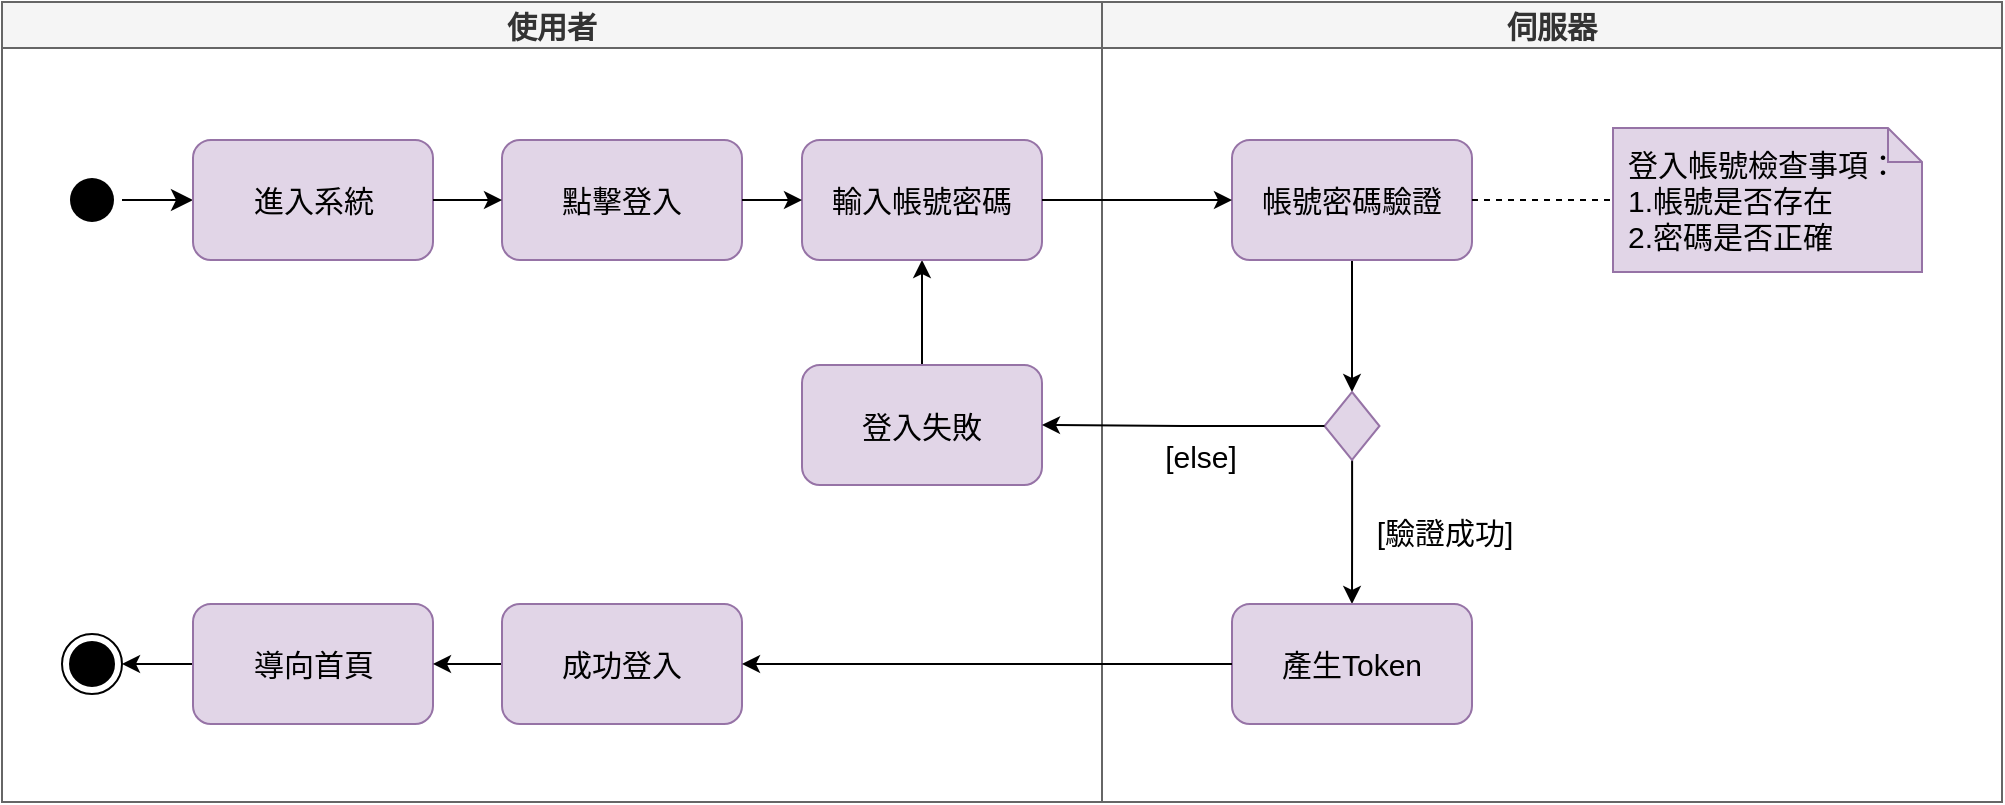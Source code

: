 <mxfile version="26.2.12">
  <diagram name="Page-1" id="e7e014a7-5840-1c2e-5031-d8a46d1fe8dd">
    <mxGraphModel dx="1228" dy="620" grid="0" gridSize="10" guides="1" tooltips="1" connect="1" arrows="1" fold="1" page="0" pageScale="1" pageWidth="1169" pageHeight="826" background="none" math="0" shadow="0">
      <root>
        <mxCell id="0" />
        <mxCell id="1" parent="0" />
        <mxCell id="xPF-sCv_ir5rAhonZ7rJ-41" value="使用者" style="swimlane;whiteSpace=wrap;fillColor=#f5f5f5;fontColor=#333333;strokeColor=#666666;fontSize=15;" vertex="1" parent="1">
          <mxGeometry x="110" y="120" width="550" height="400" as="geometry" />
        </mxCell>
        <mxCell id="xPF-sCv_ir5rAhonZ7rJ-42" value="" style="ellipse;shape=startState;fillColor=#000000;strokeColor=none;fontSize=15;" vertex="1" parent="xPF-sCv_ir5rAhonZ7rJ-41">
          <mxGeometry x="30" y="84" width="30" height="30" as="geometry" />
        </mxCell>
        <mxCell id="xPF-sCv_ir5rAhonZ7rJ-43" value="" style="edgeStyle=elbowEdgeStyle;elbow=horizontal;verticalAlign=bottom;endArrow=classic;endSize=8;strokeColor=#000000;endFill=1;rounded=0;entryX=0;entryY=0.5;entryDx=0;entryDy=0;fontSize=15;" edge="1" parent="xPF-sCv_ir5rAhonZ7rJ-41" source="xPF-sCv_ir5rAhonZ7rJ-42" target="xPF-sCv_ir5rAhonZ7rJ-44">
          <mxGeometry x="100" y="40" as="geometry">
            <mxPoint x="105.5" y="99" as="targetPoint" />
          </mxGeometry>
        </mxCell>
        <mxCell id="xPF-sCv_ir5rAhonZ7rJ-44" value="&lt;span style=&quot;text-wrap-mode: nowrap;&quot;&gt;進入系統&lt;/span&gt;" style="rounded=1;whiteSpace=wrap;html=1;fillColor=#e1d5e7;strokeColor=#9673a6;fontSize=15;" vertex="1" parent="xPF-sCv_ir5rAhonZ7rJ-41">
          <mxGeometry x="95.5" y="69" width="120" height="60" as="geometry" />
        </mxCell>
        <mxCell id="xPF-sCv_ir5rAhonZ7rJ-45" value="&lt;span style=&quot;text-wrap-mode: nowrap;&quot;&gt;點擊登入&lt;/span&gt;" style="rounded=1;whiteSpace=wrap;html=1;fillColor=#e1d5e7;strokeColor=#9673a6;fontSize=15;" vertex="1" parent="xPF-sCv_ir5rAhonZ7rJ-41">
          <mxGeometry x="250" y="69" width="120" height="60" as="geometry" />
        </mxCell>
        <mxCell id="xPF-sCv_ir5rAhonZ7rJ-46" value="" style="endArrow=classic;strokeColor=#000000;endFill=1;rounded=0;exitX=1;exitY=0.5;exitDx=0;exitDy=0;entryX=0;entryY=0.5;entryDx=0;entryDy=0;fontSize=15;" edge="1" parent="xPF-sCv_ir5rAhonZ7rJ-41" source="xPF-sCv_ir5rAhonZ7rJ-44" target="xPF-sCv_ir5rAhonZ7rJ-45">
          <mxGeometry relative="1" as="geometry">
            <mxPoint x="215.5" y="99" as="sourcePoint" />
            <mxPoint x="269.667" y="164" as="targetPoint" />
          </mxGeometry>
        </mxCell>
        <mxCell id="xPF-sCv_ir5rAhonZ7rJ-47" value="" style="ellipse;shape=endState;fillColor=#000000;strokeColor=#000000;fontSize=15;" vertex="1" parent="xPF-sCv_ir5rAhonZ7rJ-41">
          <mxGeometry x="30" y="316" width="30" height="30" as="geometry" />
        </mxCell>
        <mxCell id="xPF-sCv_ir5rAhonZ7rJ-48" value="" style="endArrow=classic;strokeColor=#000000;endFill=1;rounded=0;exitX=0;exitY=0.5;exitDx=0;exitDy=0;fontSize=15;" edge="1" parent="xPF-sCv_ir5rAhonZ7rJ-41" source="xPF-sCv_ir5rAhonZ7rJ-49" target="xPF-sCv_ir5rAhonZ7rJ-47">
          <mxGeometry relative="1" as="geometry">
            <mxPoint x="95.5" y="274" as="sourcePoint" />
          </mxGeometry>
        </mxCell>
        <mxCell id="xPF-sCv_ir5rAhonZ7rJ-49" value="&lt;span style=&quot;text-wrap-mode: nowrap;&quot;&gt;導向首頁&lt;/span&gt;" style="rounded=1;whiteSpace=wrap;html=1;fillColor=#e1d5e7;strokeColor=#9673a6;fontSize=15;" vertex="1" parent="xPF-sCv_ir5rAhonZ7rJ-41">
          <mxGeometry x="95.5" y="301" width="120" height="60" as="geometry" />
        </mxCell>
        <mxCell id="xPF-sCv_ir5rAhonZ7rJ-50" style="edgeStyle=orthogonalEdgeStyle;rounded=0;orthogonalLoop=1;jettySize=auto;html=1;exitX=0.5;exitY=0;exitDx=0;exitDy=0;entryX=0.5;entryY=1;entryDx=0;entryDy=0;fontSize=15;" edge="1" parent="xPF-sCv_ir5rAhonZ7rJ-41" source="xPF-sCv_ir5rAhonZ7rJ-51" target="xPF-sCv_ir5rAhonZ7rJ-69">
          <mxGeometry relative="1" as="geometry" />
        </mxCell>
        <mxCell id="xPF-sCv_ir5rAhonZ7rJ-51" value="&lt;span style=&quot;text-wrap-mode: nowrap;&quot;&gt;登入失敗&lt;/span&gt;" style="rounded=1;whiteSpace=wrap;html=1;fillColor=#e1d5e7;strokeColor=#9673a6;fontSize=15;" vertex="1" parent="xPF-sCv_ir5rAhonZ7rJ-41">
          <mxGeometry x="400" y="181.5" width="120" height="60" as="geometry" />
        </mxCell>
        <mxCell id="xPF-sCv_ir5rAhonZ7rJ-52" style="edgeStyle=orthogonalEdgeStyle;rounded=0;orthogonalLoop=1;jettySize=auto;html=1;entryX=1;entryY=0.5;entryDx=0;entryDy=0;fontSize=15;" edge="1" parent="xPF-sCv_ir5rAhonZ7rJ-41" source="xPF-sCv_ir5rAhonZ7rJ-53" target="xPF-sCv_ir5rAhonZ7rJ-49">
          <mxGeometry relative="1" as="geometry" />
        </mxCell>
        <mxCell id="xPF-sCv_ir5rAhonZ7rJ-53" value="&lt;span style=&quot;text-wrap-mode: nowrap;&quot;&gt;成功登入&lt;/span&gt;" style="rounded=1;whiteSpace=wrap;html=1;fillColor=#e1d5e7;strokeColor=#9673a6;fontSize=15;" vertex="1" parent="xPF-sCv_ir5rAhonZ7rJ-41">
          <mxGeometry x="250" y="301" width="120" height="60" as="geometry" />
        </mxCell>
        <mxCell id="xPF-sCv_ir5rAhonZ7rJ-69" value="&lt;span style=&quot;text-wrap-mode: nowrap;&quot;&gt;輸入帳號密碼&lt;/span&gt;" style="rounded=1;whiteSpace=wrap;html=1;fillColor=#e1d5e7;strokeColor=#9673a6;fontSize=15;" vertex="1" parent="xPF-sCv_ir5rAhonZ7rJ-41">
          <mxGeometry x="400" y="69" width="120" height="60" as="geometry" />
        </mxCell>
        <mxCell id="xPF-sCv_ir5rAhonZ7rJ-66" value="" style="endArrow=classic;strokeColor=#000000;endFill=1;rounded=0;exitX=1;exitY=0.5;exitDx=0;exitDy=0;entryX=0;entryY=0.5;entryDx=0;entryDy=0;fontSize=15;" edge="1" parent="xPF-sCv_ir5rAhonZ7rJ-41" source="xPF-sCv_ir5rAhonZ7rJ-45" target="xPF-sCv_ir5rAhonZ7rJ-69">
          <mxGeometry relative="1" as="geometry">
            <mxPoint x="495.5" y="168.375" as="sourcePoint" />
            <mxPoint x="625.5" y="99" as="targetPoint" />
          </mxGeometry>
        </mxCell>
        <mxCell id="xPF-sCv_ir5rAhonZ7rJ-54" value="伺服器" style="swimlane;whiteSpace=wrap;fillColor=#f5f5f5;fontColor=#333333;strokeColor=#666666;fontSize=15;" vertex="1" parent="1">
          <mxGeometry x="660" y="120" width="450" height="400" as="geometry" />
        </mxCell>
        <mxCell id="xPF-sCv_ir5rAhonZ7rJ-55" value="登入帳號檢查事項：&#xa;1.帳號是否存在&#xa;2.密碼是否正確" style="shape=note;whiteSpace=wrap;size=17;align=left;fillColor=#e1d5e7;strokeColor=#9673a6;perimeterSpacing=0;spacingLeft=5;fontSize=15;" vertex="1" parent="xPF-sCv_ir5rAhonZ7rJ-54">
          <mxGeometry x="255.5" y="63" width="154.5" height="72" as="geometry" />
        </mxCell>
        <mxCell id="xPF-sCv_ir5rAhonZ7rJ-56" value="" style="endArrow=classic;strokeColor=#000000;endFill=1;rounded=0;entryX=0.5;entryY=0;entryDx=0;entryDy=0;exitX=0.5;exitY=1;exitDx=0;exitDy=0;fontSize=15;" edge="1" parent="xPF-sCv_ir5rAhonZ7rJ-54" source="xPF-sCv_ir5rAhonZ7rJ-57" target="xPF-sCv_ir5rAhonZ7rJ-60">
          <mxGeometry relative="1" as="geometry">
            <mxPoint x="124.545" y="142" as="sourcePoint" />
            <mxPoint x="80.955" y="325" as="targetPoint" />
          </mxGeometry>
        </mxCell>
        <mxCell id="xPF-sCv_ir5rAhonZ7rJ-57" value="&lt;span style=&quot;text-wrap-mode: nowrap;&quot;&gt;帳號密碼驗證&lt;/span&gt;" style="rounded=1;whiteSpace=wrap;html=1;fillColor=#e1d5e7;strokeColor=#9673a6;fontSize=15;" vertex="1" parent="xPF-sCv_ir5rAhonZ7rJ-54">
          <mxGeometry x="65" y="69" width="120" height="60" as="geometry" />
        </mxCell>
        <mxCell id="xPF-sCv_ir5rAhonZ7rJ-58" value="" style="endArrow=none;strokeColor=#000000;endFill=0;rounded=0;dashed=1;exitX=1;exitY=0.5;exitDx=0;exitDy=0;fontColor=default;fontSize=15;" edge="1" parent="xPF-sCv_ir5rAhonZ7rJ-54" source="xPF-sCv_ir5rAhonZ7rJ-57" target="xPF-sCv_ir5rAhonZ7rJ-55">
          <mxGeometry relative="1" as="geometry">
            <mxPoint x="185.5" y="99" as="sourcePoint" />
          </mxGeometry>
        </mxCell>
        <mxCell id="xPF-sCv_ir5rAhonZ7rJ-72" style="edgeStyle=orthogonalEdgeStyle;rounded=0;orthogonalLoop=1;jettySize=auto;html=1;entryX=0.5;entryY=0;entryDx=0;entryDy=0;fontSize=15;" edge="1" parent="xPF-sCv_ir5rAhonZ7rJ-54" source="xPF-sCv_ir5rAhonZ7rJ-60" target="xPF-sCv_ir5rAhonZ7rJ-63">
          <mxGeometry relative="1" as="geometry" />
        </mxCell>
        <mxCell id="xPF-sCv_ir5rAhonZ7rJ-60" value="" style="rhombus;whiteSpace=wrap;html=1;fillColor=#e1d5e7;strokeColor=#9673a6;fontSize=15;" vertex="1" parent="xPF-sCv_ir5rAhonZ7rJ-54">
          <mxGeometry x="111.25" y="195" width="27.5" height="34" as="geometry" />
        </mxCell>
        <mxCell id="xPF-sCv_ir5rAhonZ7rJ-62" value="[驗證成功]" style="text;html=1;align=center;verticalAlign=middle;resizable=0;points=[];autosize=1;strokeColor=none;fillColor=none;fontSize=15;rotation=0;" vertex="1" parent="xPF-sCv_ir5rAhonZ7rJ-54">
          <mxGeometry x="126" y="250" width="90" height="30" as="geometry" />
        </mxCell>
        <mxCell id="xPF-sCv_ir5rAhonZ7rJ-63" value="&lt;span style=&quot;text-wrap-mode: nowrap;&quot;&gt;產生Token&lt;/span&gt;" style="rounded=1;whiteSpace=wrap;html=1;fillColor=#e1d5e7;strokeColor=#9673a6;fontSize=15;" vertex="1" parent="xPF-sCv_ir5rAhonZ7rJ-54">
          <mxGeometry x="65" y="301" width="120" height="60" as="geometry" />
        </mxCell>
        <mxCell id="xPF-sCv_ir5rAhonZ7rJ-64" value="[else]" style="text;html=1;align=center;verticalAlign=middle;resizable=0;points=[];autosize=1;strokeColor=none;fillColor=none;fontSize=15;" vertex="1" parent="xPF-sCv_ir5rAhonZ7rJ-54">
          <mxGeometry x="19" y="212" width="60" height="30" as="geometry" />
        </mxCell>
        <mxCell id="xPF-sCv_ir5rAhonZ7rJ-68" style="edgeStyle=orthogonalEdgeStyle;rounded=0;orthogonalLoop=1;jettySize=auto;html=1;entryX=1;entryY=0.5;entryDx=0;entryDy=0;fontSize=15;" edge="1" parent="1" source="xPF-sCv_ir5rAhonZ7rJ-63" target="xPF-sCv_ir5rAhonZ7rJ-53">
          <mxGeometry relative="1" as="geometry" />
        </mxCell>
        <mxCell id="xPF-sCv_ir5rAhonZ7rJ-70" style="edgeStyle=orthogonalEdgeStyle;rounded=0;orthogonalLoop=1;jettySize=auto;html=1;entryX=0;entryY=0.5;entryDx=0;entryDy=0;fontSize=15;" edge="1" parent="1" source="xPF-sCv_ir5rAhonZ7rJ-69" target="xPF-sCv_ir5rAhonZ7rJ-57">
          <mxGeometry relative="1" as="geometry" />
        </mxCell>
        <mxCell id="xPF-sCv_ir5rAhonZ7rJ-73" style="edgeStyle=orthogonalEdgeStyle;rounded=0;orthogonalLoop=1;jettySize=auto;html=1;entryX=1;entryY=0.5;entryDx=0;entryDy=0;fontSize=15;" edge="1" parent="1" source="xPF-sCv_ir5rAhonZ7rJ-60" target="xPF-sCv_ir5rAhonZ7rJ-51">
          <mxGeometry relative="1" as="geometry" />
        </mxCell>
      </root>
    </mxGraphModel>
  </diagram>
</mxfile>

